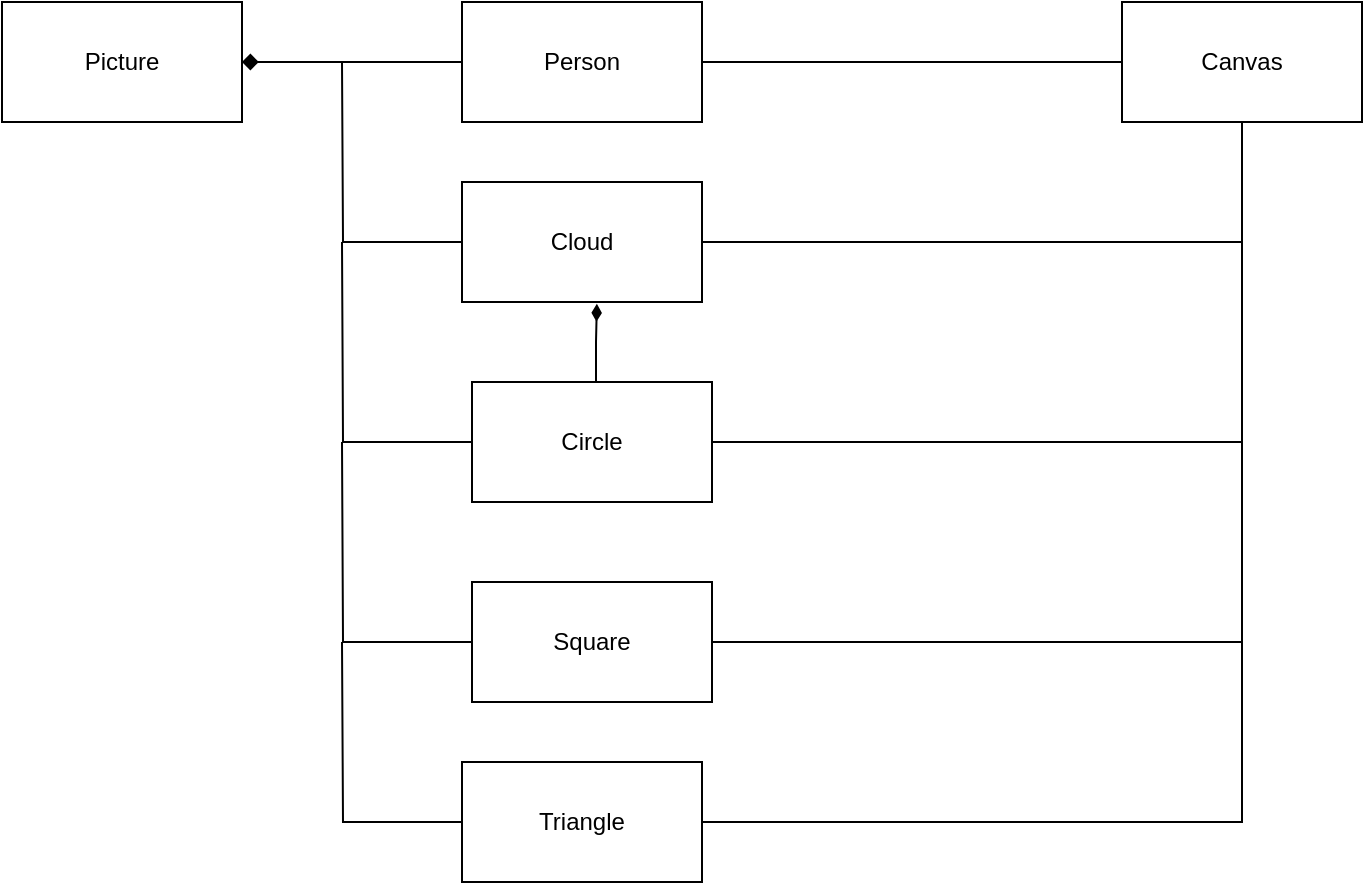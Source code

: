 <mxfile version="15.0.3" type="github">
  <diagram id="FVQnKu5uh7ANynsQm92V" name="Page-1">
    <mxGraphModel dx="834" dy="443" grid="1" gridSize="10" guides="1" tooltips="1" connect="1" arrows="1" fold="1" page="1" pageScale="1" pageWidth="850" pageHeight="1100" math="0" shadow="0">
      <root>
        <mxCell id="0" />
        <mxCell id="1" parent="0" />
        <mxCell id="eNahWZ3VKkZ7LZgfTRCJ-8" style="edgeStyle=orthogonalEdgeStyle;rounded=0;orthogonalLoop=1;jettySize=auto;html=1;endArrow=diamond;endFill=1;exitX=0;exitY=0.5;exitDx=0;exitDy=0;entryX=1;entryY=0.5;entryDx=0;entryDy=0;" edge="1" parent="1" source="eNahWZ3VKkZ7LZgfTRCJ-2" target="eNahWZ3VKkZ7LZgfTRCJ-1">
          <mxGeometry relative="1" as="geometry">
            <mxPoint x="270" y="120" as="targetPoint" />
          </mxGeometry>
        </mxCell>
        <mxCell id="eNahWZ3VKkZ7LZgfTRCJ-1" value="Picture" style="rounded=0;whiteSpace=wrap;html=1;" vertex="1" parent="1">
          <mxGeometry x="130" y="110" width="120" height="60" as="geometry" />
        </mxCell>
        <mxCell id="eNahWZ3VKkZ7LZgfTRCJ-17" style="edgeStyle=orthogonalEdgeStyle;rounded=0;orthogonalLoop=1;jettySize=auto;html=1;entryX=0;entryY=0.5;entryDx=0;entryDy=0;endArrow=none;endFill=0;" edge="1" parent="1" source="eNahWZ3VKkZ7LZgfTRCJ-2" target="eNahWZ3VKkZ7LZgfTRCJ-3">
          <mxGeometry relative="1" as="geometry">
            <Array as="points" />
          </mxGeometry>
        </mxCell>
        <mxCell id="eNahWZ3VKkZ7LZgfTRCJ-2" value="Person" style="rounded=0;whiteSpace=wrap;html=1;" vertex="1" parent="1">
          <mxGeometry x="360" y="110" width="120" height="60" as="geometry" />
        </mxCell>
        <mxCell id="eNahWZ3VKkZ7LZgfTRCJ-3" value="Canvas" style="rounded=0;whiteSpace=wrap;html=1;" vertex="1" parent="1">
          <mxGeometry x="690" y="110" width="120" height="60" as="geometry" />
        </mxCell>
        <mxCell id="eNahWZ3VKkZ7LZgfTRCJ-9" style="edgeStyle=orthogonalEdgeStyle;rounded=0;orthogonalLoop=1;jettySize=auto;html=1;endArrow=none;endFill=0;" edge="1" parent="1" source="eNahWZ3VKkZ7LZgfTRCJ-4">
          <mxGeometry relative="1" as="geometry">
            <mxPoint x="300" y="140" as="targetPoint" />
          </mxGeometry>
        </mxCell>
        <mxCell id="eNahWZ3VKkZ7LZgfTRCJ-16" style="edgeStyle=orthogonalEdgeStyle;rounded=0;orthogonalLoop=1;jettySize=auto;html=1;endArrow=none;endFill=0;entryX=0.5;entryY=1;entryDx=0;entryDy=0;" edge="1" parent="1" source="eNahWZ3VKkZ7LZgfTRCJ-4" target="eNahWZ3VKkZ7LZgfTRCJ-3">
          <mxGeometry relative="1" as="geometry">
            <mxPoint x="740" y="260" as="targetPoint" />
            <Array as="points">
              <mxPoint x="750" y="230" />
            </Array>
          </mxGeometry>
        </mxCell>
        <mxCell id="eNahWZ3VKkZ7LZgfTRCJ-4" value="Cloud" style="rounded=0;whiteSpace=wrap;html=1;" vertex="1" parent="1">
          <mxGeometry x="360" y="200" width="120" height="60" as="geometry" />
        </mxCell>
        <mxCell id="eNahWZ3VKkZ7LZgfTRCJ-10" style="edgeStyle=orthogonalEdgeStyle;rounded=0;orthogonalLoop=1;jettySize=auto;html=1;endArrow=none;endFill=0;" edge="1" parent="1" source="eNahWZ3VKkZ7LZgfTRCJ-5">
          <mxGeometry relative="1" as="geometry">
            <mxPoint x="300" y="230" as="targetPoint" />
          </mxGeometry>
        </mxCell>
        <mxCell id="eNahWZ3VKkZ7LZgfTRCJ-15" style="edgeStyle=orthogonalEdgeStyle;rounded=0;orthogonalLoop=1;jettySize=auto;html=1;endArrow=none;endFill=0;entryX=0.5;entryY=1;entryDx=0;entryDy=0;" edge="1" parent="1" source="eNahWZ3VKkZ7LZgfTRCJ-5" target="eNahWZ3VKkZ7LZgfTRCJ-3">
          <mxGeometry relative="1" as="geometry">
            <mxPoint x="770" y="250" as="targetPoint" />
            <Array as="points">
              <mxPoint x="750" y="330" />
            </Array>
          </mxGeometry>
        </mxCell>
        <mxCell id="eNahWZ3VKkZ7LZgfTRCJ-33" style="edgeStyle=orthogonalEdgeStyle;rounded=0;orthogonalLoop=1;jettySize=auto;html=1;entryX=0.562;entryY=1.015;entryDx=0;entryDy=0;entryPerimeter=0;endArrow=diamondThin;endFill=1;" edge="1" parent="1" source="eNahWZ3VKkZ7LZgfTRCJ-5" target="eNahWZ3VKkZ7LZgfTRCJ-4">
          <mxGeometry relative="1" as="geometry">
            <Array as="points">
              <mxPoint x="427" y="280" />
              <mxPoint x="427" y="280" />
            </Array>
          </mxGeometry>
        </mxCell>
        <mxCell id="eNahWZ3VKkZ7LZgfTRCJ-5" value="Circle" style="rounded=0;whiteSpace=wrap;html=1;" vertex="1" parent="1">
          <mxGeometry x="365" y="300" width="120" height="60" as="geometry" />
        </mxCell>
        <mxCell id="eNahWZ3VKkZ7LZgfTRCJ-11" style="edgeStyle=orthogonalEdgeStyle;rounded=0;orthogonalLoop=1;jettySize=auto;html=1;endArrow=none;endFill=0;" edge="1" parent="1" source="eNahWZ3VKkZ7LZgfTRCJ-6">
          <mxGeometry relative="1" as="geometry">
            <mxPoint x="300" y="330" as="targetPoint" />
          </mxGeometry>
        </mxCell>
        <mxCell id="eNahWZ3VKkZ7LZgfTRCJ-14" style="edgeStyle=orthogonalEdgeStyle;rounded=0;orthogonalLoop=1;jettySize=auto;html=1;entryX=0.5;entryY=1;entryDx=0;entryDy=0;endArrow=none;endFill=0;" edge="1" parent="1" source="eNahWZ3VKkZ7LZgfTRCJ-6" target="eNahWZ3VKkZ7LZgfTRCJ-3">
          <mxGeometry relative="1" as="geometry" />
        </mxCell>
        <mxCell id="eNahWZ3VKkZ7LZgfTRCJ-6" value="Square" style="rounded=0;whiteSpace=wrap;html=1;" vertex="1" parent="1">
          <mxGeometry x="365" y="400" width="120" height="60" as="geometry" />
        </mxCell>
        <mxCell id="eNahWZ3VKkZ7LZgfTRCJ-12" style="edgeStyle=orthogonalEdgeStyle;rounded=0;orthogonalLoop=1;jettySize=auto;html=1;endArrow=none;endFill=0;" edge="1" parent="1" source="eNahWZ3VKkZ7LZgfTRCJ-7">
          <mxGeometry relative="1" as="geometry">
            <mxPoint x="300" y="430" as="targetPoint" />
          </mxGeometry>
        </mxCell>
        <mxCell id="eNahWZ3VKkZ7LZgfTRCJ-13" style="edgeStyle=orthogonalEdgeStyle;rounded=0;orthogonalLoop=1;jettySize=auto;html=1;entryX=0.5;entryY=1;entryDx=0;entryDy=0;endArrow=none;endFill=0;" edge="1" parent="1" source="eNahWZ3VKkZ7LZgfTRCJ-7" target="eNahWZ3VKkZ7LZgfTRCJ-3">
          <mxGeometry relative="1" as="geometry" />
        </mxCell>
        <mxCell id="eNahWZ3VKkZ7LZgfTRCJ-7" value="Triangle" style="rounded=0;whiteSpace=wrap;html=1;" vertex="1" parent="1">
          <mxGeometry x="360" y="490" width="120" height="60" as="geometry" />
        </mxCell>
      </root>
    </mxGraphModel>
  </diagram>
</mxfile>
